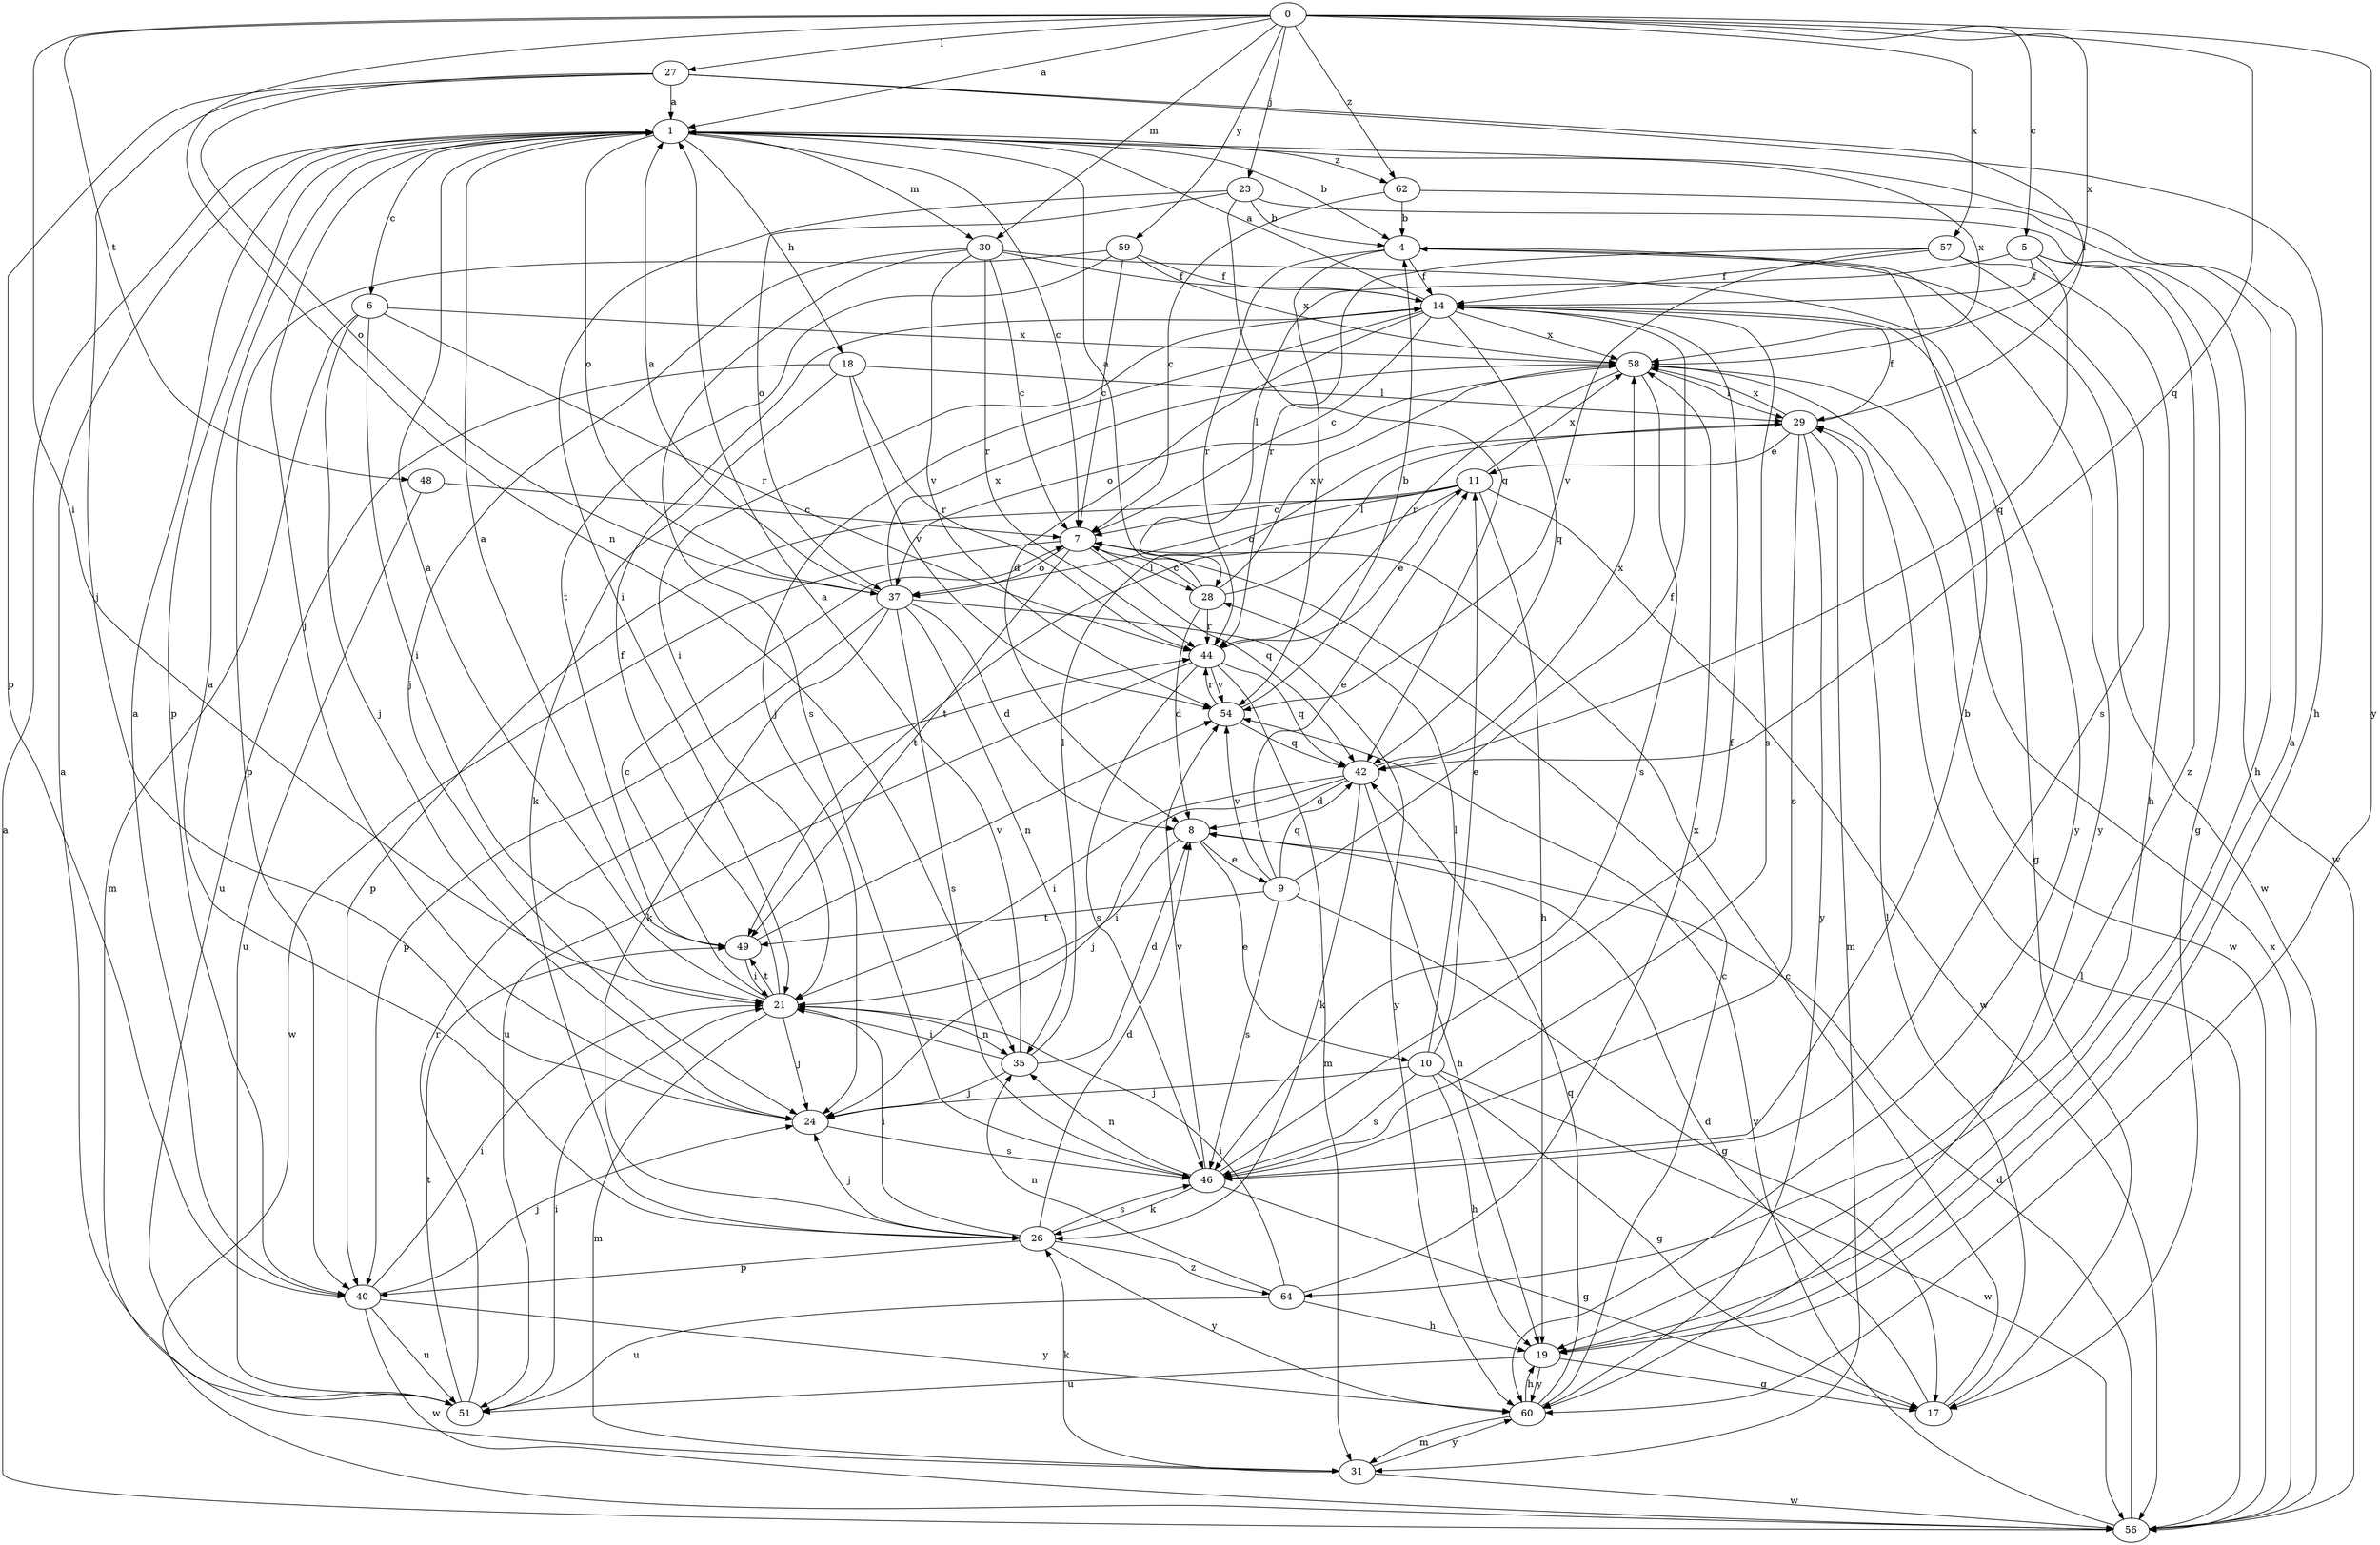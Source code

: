 strict digraph  {
0;
1;
4;
5;
6;
7;
8;
9;
10;
11;
14;
17;
18;
19;
21;
23;
24;
26;
27;
28;
29;
30;
31;
35;
37;
40;
42;
44;
46;
48;
49;
51;
54;
56;
57;
58;
59;
60;
62;
64;
0 -> 1  [label=a];
0 -> 5  [label=c];
0 -> 21  [label=i];
0 -> 23  [label=j];
0 -> 27  [label=l];
0 -> 30  [label=m];
0 -> 35  [label=n];
0 -> 42  [label=q];
0 -> 48  [label=t];
0 -> 57  [label=x];
0 -> 58  [label=x];
0 -> 59  [label=y];
0 -> 60  [label=y];
0 -> 62  [label=z];
1 -> 4  [label=b];
1 -> 6  [label=c];
1 -> 7  [label=c];
1 -> 18  [label=h];
1 -> 24  [label=j];
1 -> 30  [label=m];
1 -> 37  [label=o];
1 -> 40  [label=p];
1 -> 58  [label=x];
1 -> 62  [label=z];
4 -> 14  [label=f];
4 -> 44  [label=r];
4 -> 54  [label=v];
4 -> 56  [label=w];
4 -> 60  [label=y];
5 -> 14  [label=f];
5 -> 17  [label=g];
5 -> 28  [label=l];
5 -> 42  [label=q];
5 -> 64  [label=z];
6 -> 21  [label=i];
6 -> 24  [label=j];
6 -> 31  [label=m];
6 -> 44  [label=r];
6 -> 58  [label=x];
7 -> 28  [label=l];
7 -> 37  [label=o];
7 -> 42  [label=q];
7 -> 49  [label=t];
7 -> 56  [label=w];
8 -> 9  [label=e];
8 -> 10  [label=e];
8 -> 21  [label=i];
9 -> 11  [label=e];
9 -> 14  [label=f];
9 -> 17  [label=g];
9 -> 42  [label=q];
9 -> 46  [label=s];
9 -> 49  [label=t];
9 -> 54  [label=v];
10 -> 11  [label=e];
10 -> 17  [label=g];
10 -> 19  [label=h];
10 -> 24  [label=j];
10 -> 28  [label=l];
10 -> 46  [label=s];
10 -> 56  [label=w];
11 -> 7  [label=c];
11 -> 19  [label=h];
11 -> 37  [label=o];
11 -> 40  [label=p];
11 -> 49  [label=t];
11 -> 56  [label=w];
11 -> 58  [label=x];
14 -> 1  [label=a];
14 -> 7  [label=c];
14 -> 8  [label=d];
14 -> 17  [label=g];
14 -> 21  [label=i];
14 -> 24  [label=j];
14 -> 42  [label=q];
14 -> 46  [label=s];
14 -> 58  [label=x];
17 -> 7  [label=c];
17 -> 8  [label=d];
17 -> 29  [label=l];
18 -> 26  [label=k];
18 -> 29  [label=l];
18 -> 44  [label=r];
18 -> 51  [label=u];
18 -> 54  [label=v];
19 -> 1  [label=a];
19 -> 17  [label=g];
19 -> 51  [label=u];
19 -> 60  [label=y];
21 -> 1  [label=a];
21 -> 7  [label=c];
21 -> 14  [label=f];
21 -> 24  [label=j];
21 -> 31  [label=m];
21 -> 35  [label=n];
21 -> 49  [label=t];
23 -> 4  [label=b];
23 -> 21  [label=i];
23 -> 37  [label=o];
23 -> 42  [label=q];
23 -> 56  [label=w];
24 -> 46  [label=s];
26 -> 1  [label=a];
26 -> 8  [label=d];
26 -> 21  [label=i];
26 -> 24  [label=j];
26 -> 40  [label=p];
26 -> 46  [label=s];
26 -> 60  [label=y];
26 -> 64  [label=z];
27 -> 1  [label=a];
27 -> 19  [label=h];
27 -> 24  [label=j];
27 -> 29  [label=l];
27 -> 37  [label=o];
27 -> 40  [label=p];
28 -> 1  [label=a];
28 -> 7  [label=c];
28 -> 8  [label=d];
28 -> 29  [label=l];
28 -> 44  [label=r];
28 -> 58  [label=x];
29 -> 11  [label=e];
29 -> 14  [label=f];
29 -> 31  [label=m];
29 -> 46  [label=s];
29 -> 58  [label=x];
29 -> 60  [label=y];
30 -> 7  [label=c];
30 -> 14  [label=f];
30 -> 24  [label=j];
30 -> 44  [label=r];
30 -> 46  [label=s];
30 -> 54  [label=v];
30 -> 60  [label=y];
31 -> 26  [label=k];
31 -> 56  [label=w];
31 -> 60  [label=y];
35 -> 1  [label=a];
35 -> 8  [label=d];
35 -> 21  [label=i];
35 -> 24  [label=j];
35 -> 29  [label=l];
37 -> 1  [label=a];
37 -> 8  [label=d];
37 -> 26  [label=k];
37 -> 35  [label=n];
37 -> 40  [label=p];
37 -> 46  [label=s];
37 -> 58  [label=x];
37 -> 60  [label=y];
40 -> 1  [label=a];
40 -> 21  [label=i];
40 -> 24  [label=j];
40 -> 51  [label=u];
40 -> 56  [label=w];
40 -> 60  [label=y];
42 -> 8  [label=d];
42 -> 19  [label=h];
42 -> 21  [label=i];
42 -> 24  [label=j];
42 -> 26  [label=k];
42 -> 58  [label=x];
44 -> 11  [label=e];
44 -> 31  [label=m];
44 -> 42  [label=q];
44 -> 46  [label=s];
44 -> 51  [label=u];
44 -> 54  [label=v];
46 -> 4  [label=b];
46 -> 14  [label=f];
46 -> 17  [label=g];
46 -> 26  [label=k];
46 -> 35  [label=n];
46 -> 54  [label=v];
48 -> 7  [label=c];
48 -> 51  [label=u];
49 -> 1  [label=a];
49 -> 21  [label=i];
49 -> 54  [label=v];
51 -> 1  [label=a];
51 -> 21  [label=i];
51 -> 44  [label=r];
51 -> 49  [label=t];
54 -> 4  [label=b];
54 -> 42  [label=q];
54 -> 44  [label=r];
56 -> 1  [label=a];
56 -> 8  [label=d];
56 -> 29  [label=l];
56 -> 54  [label=v];
56 -> 58  [label=x];
57 -> 14  [label=f];
57 -> 19  [label=h];
57 -> 44  [label=r];
57 -> 46  [label=s];
57 -> 54  [label=v];
58 -> 29  [label=l];
58 -> 37  [label=o];
58 -> 44  [label=r];
58 -> 46  [label=s];
58 -> 56  [label=w];
59 -> 7  [label=c];
59 -> 14  [label=f];
59 -> 40  [label=p];
59 -> 49  [label=t];
59 -> 58  [label=x];
60 -> 7  [label=c];
60 -> 19  [label=h];
60 -> 31  [label=m];
60 -> 42  [label=q];
62 -> 4  [label=b];
62 -> 7  [label=c];
62 -> 19  [label=h];
64 -> 19  [label=h];
64 -> 21  [label=i];
64 -> 35  [label=n];
64 -> 51  [label=u];
64 -> 58  [label=x];
}
